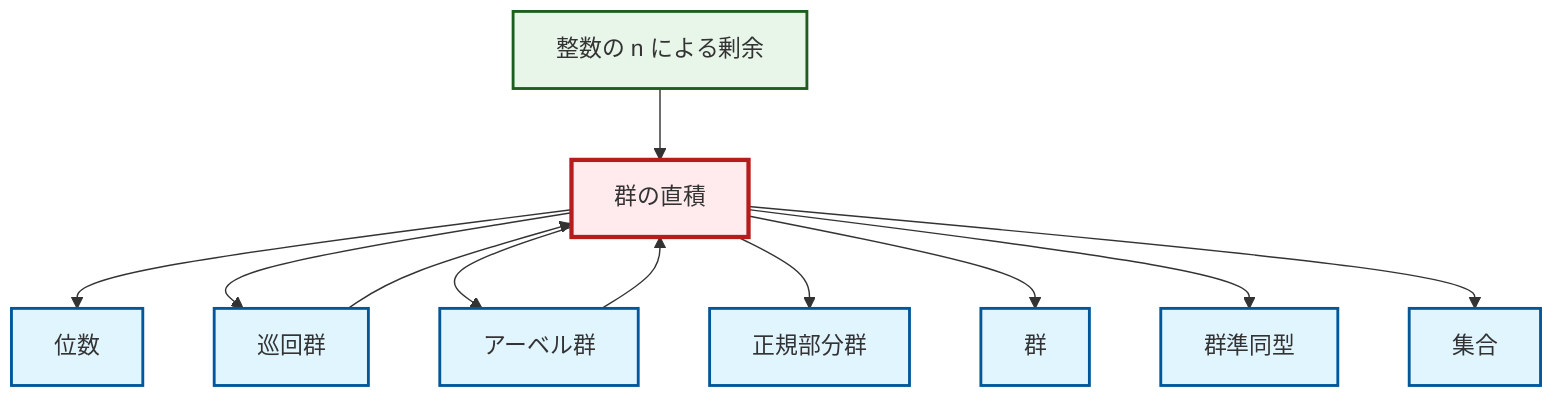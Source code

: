graph TD
    classDef definition fill:#e1f5fe,stroke:#01579b,stroke-width:2px
    classDef theorem fill:#f3e5f5,stroke:#4a148c,stroke-width:2px
    classDef axiom fill:#fff3e0,stroke:#e65100,stroke-width:2px
    classDef example fill:#e8f5e9,stroke:#1b5e20,stroke-width:2px
    classDef current fill:#ffebee,stroke:#b71c1c,stroke-width:3px
    ex-quotient-integers-mod-n["整数の n による剰余"]:::example
    def-cyclic-group["巡回群"]:::definition
    def-set["集合"]:::definition
    def-order["位数"]:::definition
    def-abelian-group["アーベル群"]:::definition
    def-homomorphism["群準同型"]:::definition
    def-normal-subgroup["正規部分群"]:::definition
    def-direct-product["群の直積"]:::definition
    def-group["群"]:::definition
    def-direct-product --> def-order
    def-direct-product --> def-cyclic-group
    def-abelian-group --> def-direct-product
    def-direct-product --> def-abelian-group
    def-direct-product --> def-normal-subgroup
    ex-quotient-integers-mod-n --> def-direct-product
    def-cyclic-group --> def-direct-product
    def-direct-product --> def-group
    def-direct-product --> def-homomorphism
    def-direct-product --> def-set
    class def-direct-product current